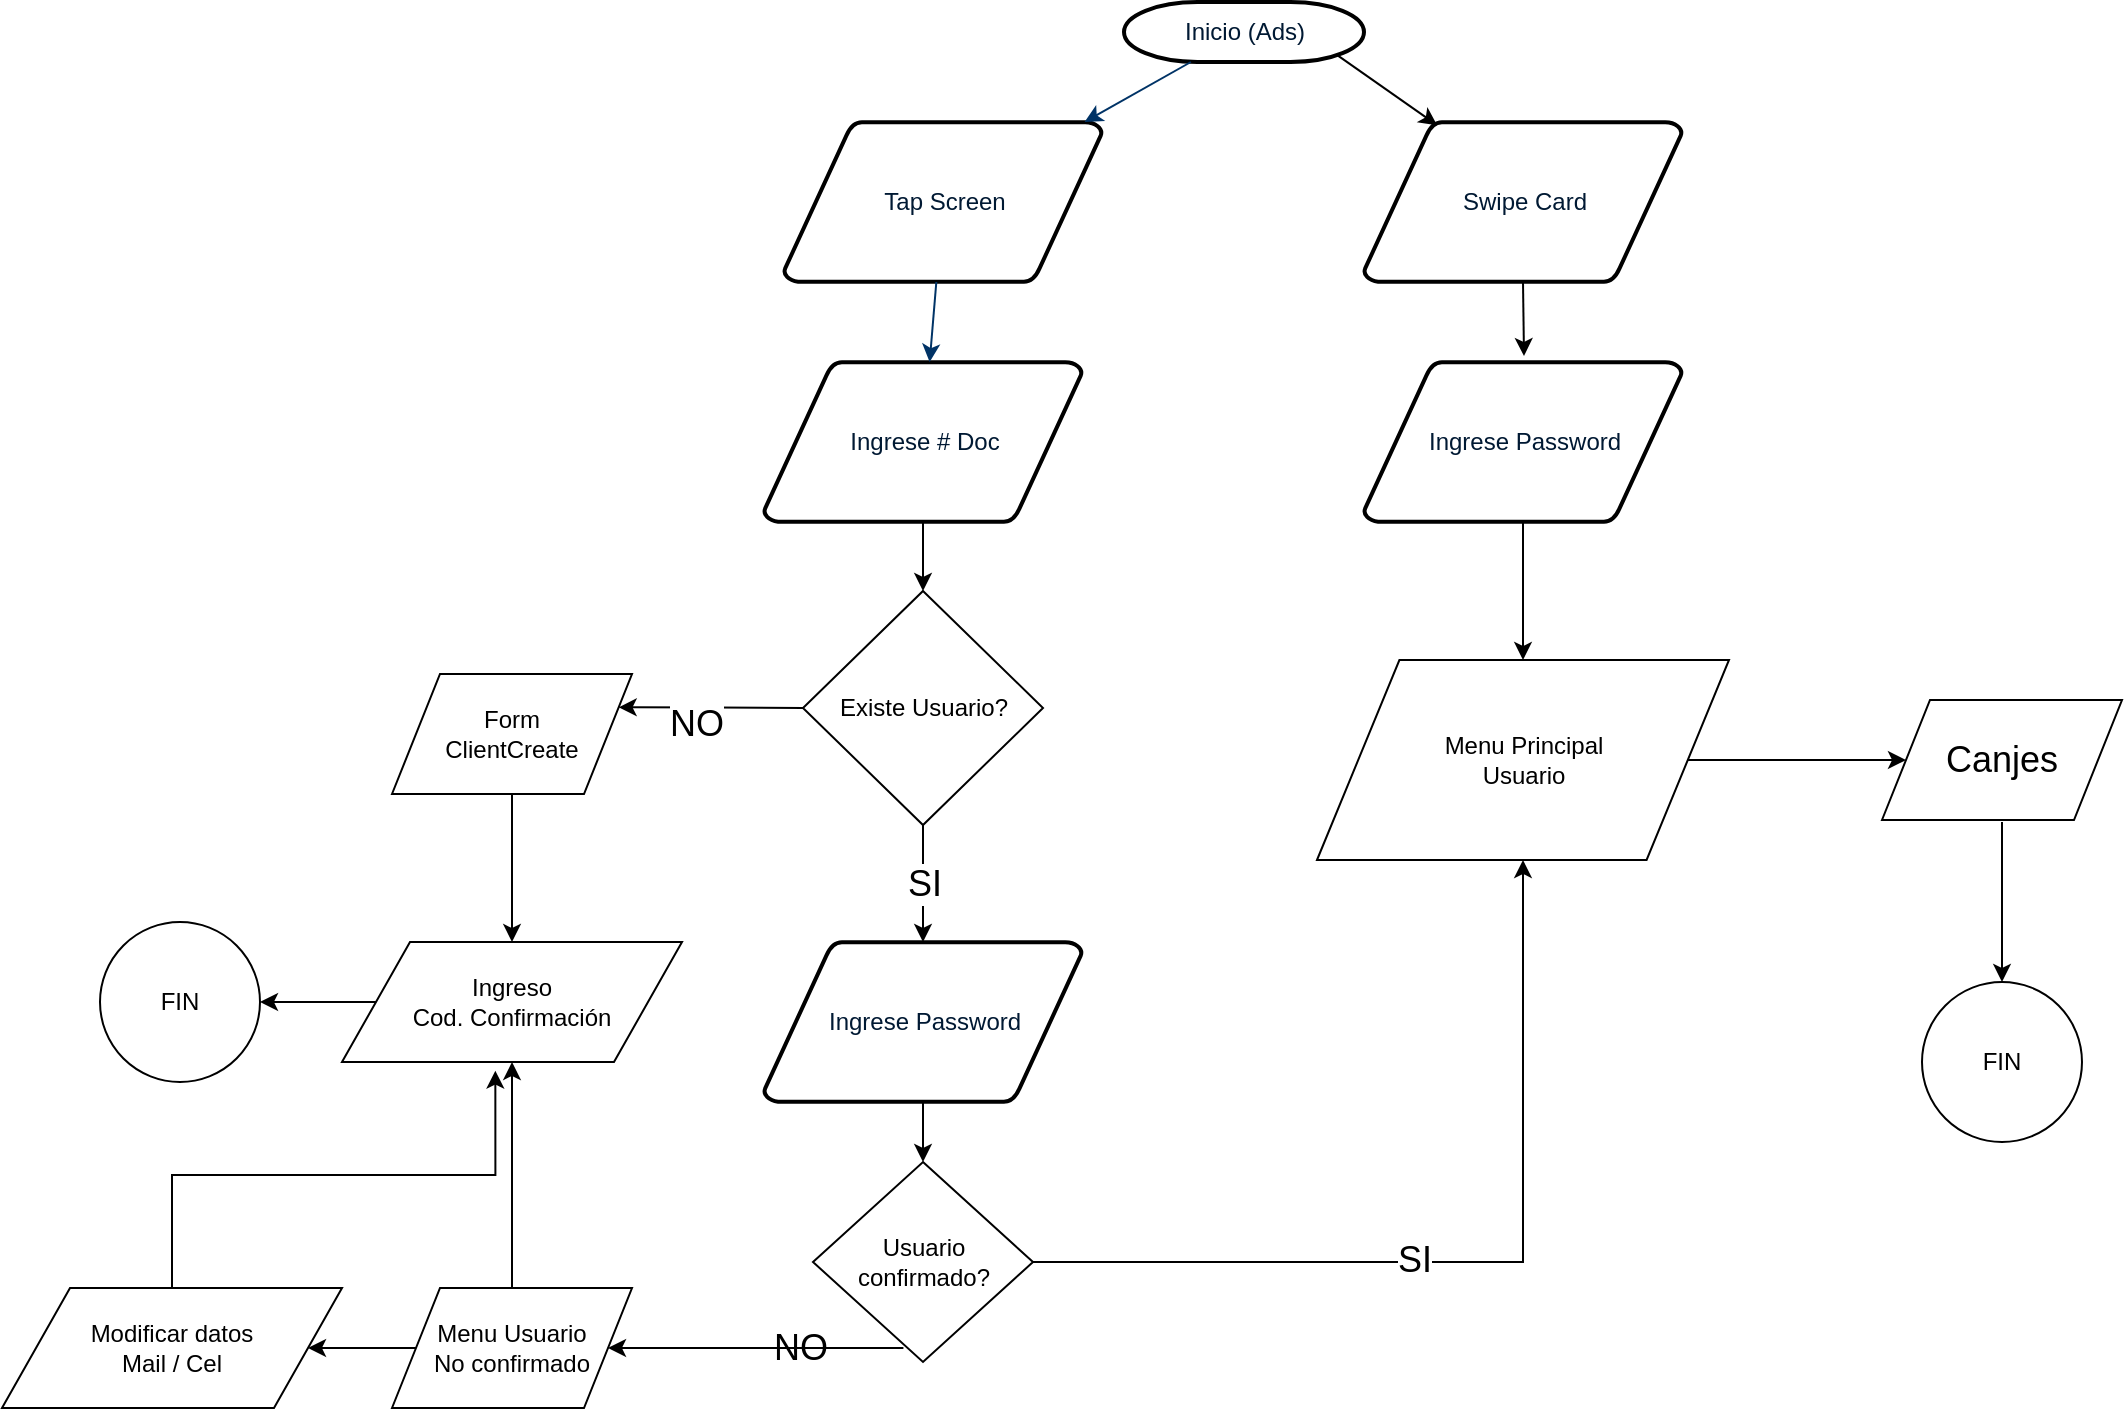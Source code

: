 <mxfile version="11.0.9" type="device"><diagram id="6a731a19-8d31-9384-78a2-239565b7b9f0" name="Page-1"><mxGraphModel dx="2326" dy="603" grid="1" gridSize="10" guides="1" tooltips="1" connect="1" arrows="1" fold="1" page="1" pageScale="1" pageWidth="1169" pageHeight="827" background="#ffffff" math="0" shadow="0"><root><mxCell id="0"/><mxCell id="1" parent="0"/><mxCell id="2" value="Inicio (Ads)" style="shape=mxgraph.flowchart.terminator;fillColor=#FFFFFF;strokeColor=#000000;strokeWidth=2;gradientColor=none;gradientDirection=north;fontColor=#001933;fontStyle=0;html=1;" parent="1" vertex="1"><mxGeometry x="411" y="60" width="120" height="30" as="geometry"/></mxCell><mxCell id="3" value="Tap Screen" style="shape=mxgraph.flowchart.data;fillColor=#FFFFFF;strokeColor=#000000;strokeWidth=2;gradientColor=none;gradientDirection=north;fontColor=#001933;fontStyle=0;html=1;" parent="1" vertex="1"><mxGeometry x="241" y="120" width="159" height="80" as="geometry"/></mxCell><mxCell id="DcBLSTgWrN_Db8Nja27L-63" value="" style="edgeStyle=orthogonalEdgeStyle;rounded=0;orthogonalLoop=1;jettySize=auto;html=1;startArrow=classic;startFill=1;strokeColor=#000000;endArrow=none;endFill=0;" edge="1" parent="1" source="DcBLSTgWrN_Db8Nja27L-62" target="5"><mxGeometry relative="1" as="geometry"/></mxCell><mxCell id="5" value="Ingrese # Doc" style="shape=mxgraph.flowchart.data;fillColor=#FFFFFF;strokeColor=#000000;strokeWidth=2;gradientColor=none;gradientDirection=north;fontColor=#001933;fontStyle=0;html=1;" parent="1" vertex="1"><mxGeometry x="231" y="240" width="159" height="80" as="geometry"/></mxCell><mxCell id="7" style="fontColor=#001933;fontStyle=1;strokeColor=#003366;strokeWidth=1;html=1;" parent="1" source="2" target="3" edge="1"><mxGeometry relative="1" as="geometry"/></mxCell><mxCell id="8" style="fontColor=#001933;fontStyle=1;strokeColor=#003366;strokeWidth=1;html=1;" parent="1" source="3" target="5" edge="1"><mxGeometry relative="1" as="geometry"/></mxCell><mxCell id="DcBLSTgWrN_Db8Nja27L-55" value="Swipe Card" style="shape=mxgraph.flowchart.data;fillColor=#FFFFFF;strokeColor=#000000;strokeWidth=2;gradientColor=none;gradientDirection=north;fontColor=#001933;fontStyle=0;html=1;" vertex="1" parent="1"><mxGeometry x="531" y="120" width="159" height="80" as="geometry"/></mxCell><mxCell id="DcBLSTgWrN_Db8Nja27L-58" value="" style="endArrow=classic;html=1;entryX=0.23;entryY=0.02;entryDx=0;entryDy=0;entryPerimeter=0;exitX=0.89;exitY=0.89;exitDx=0;exitDy=0;exitPerimeter=0;" edge="1" parent="1" source="2" target="DcBLSTgWrN_Db8Nja27L-55"><mxGeometry width="50" height="50" relative="1" as="geometry"><mxPoint x="341" y="140" as="sourcePoint"/><mxPoint x="601" y="110" as="targetPoint"/></mxGeometry></mxCell><mxCell id="DcBLSTgWrN_Db8Nja27L-59" value="Ingrese Password" style="shape=mxgraph.flowchart.data;fillColor=#FFFFFF;strokeColor=#000000;strokeWidth=2;gradientColor=none;gradientDirection=north;fontColor=#001933;fontStyle=0;html=1;" vertex="1" parent="1"><mxGeometry x="531" y="240" width="159" height="80" as="geometry"/></mxCell><mxCell id="DcBLSTgWrN_Db8Nja27L-61" value="" style="endArrow=classic;html=1;strokeColor=#000000;entryX=0.5;entryY=1;entryDx=0;entryDy=0;entryPerimeter=0;exitX=0.5;exitY=1;exitDx=0;exitDy=0;exitPerimeter=0;" edge="1" parent="1" source="DcBLSTgWrN_Db8Nja27L-55"><mxGeometry width="50" height="50" relative="1" as="geometry"><mxPoint x="631" y="200" as="sourcePoint"/><mxPoint x="611" y="237" as="targetPoint"/></mxGeometry></mxCell><mxCell id="DcBLSTgWrN_Db8Nja27L-66" value="SI&lt;br style=&quot;font-size: 18px;&quot;&gt;" style="edgeStyle=orthogonalEdgeStyle;rounded=0;orthogonalLoop=1;jettySize=auto;html=1;startArrow=classic;startFill=1;endArrow=none;endFill=0;strokeColor=#000000;fontSize=18;" edge="1" parent="1" source="DcBLSTgWrN_Db8Nja27L-65" target="DcBLSTgWrN_Db8Nja27L-62"><mxGeometry relative="1" as="geometry"/></mxCell><mxCell id="DcBLSTgWrN_Db8Nja27L-67" value="NO&lt;br style=&quot;font-size: 18px;&quot;&gt;" style="edgeStyle=orthogonalEdgeStyle;rounded=0;orthogonalLoop=1;jettySize=auto;html=1;startArrow=classic;startFill=1;endArrow=none;endFill=0;strokeColor=#000000;exitX=1;exitY=0.25;exitDx=0;exitDy=0;fontSize=18;" edge="1" parent="1" source="DcBLSTgWrN_Db8Nja27L-64" target="DcBLSTgWrN_Db8Nja27L-62"><mxGeometry x="-0.068" y="-4" relative="1" as="geometry"><mxPoint x="-4" y="4" as="offset"/></mxGeometry></mxCell><mxCell id="DcBLSTgWrN_Db8Nja27L-62" value="Existe Usuario?" style="rhombus;whiteSpace=wrap;html=1;" vertex="1" parent="1"><mxGeometry x="250.5" y="354.5" width="120" height="117" as="geometry"/></mxCell><mxCell id="DcBLSTgWrN_Db8Nja27L-78" value="" style="edgeStyle=orthogonalEdgeStyle;rounded=0;orthogonalLoop=1;jettySize=auto;html=1;startArrow=classic;startFill=1;endArrow=none;endFill=0;strokeColor=#000000;exitX=0.5;exitY=0;exitDx=0;exitDy=0;" edge="1" parent="1" source="DcBLSTgWrN_Db8Nja27L-70" target="DcBLSTgWrN_Db8Nja27L-64"><mxGeometry relative="1" as="geometry"><mxPoint x="471" y="551.5" as="sourcePoint"/></mxGeometry></mxCell><mxCell id="DcBLSTgWrN_Db8Nja27L-64" value="Form &lt;br&gt;ClientCreate" style="shape=parallelogram;perimeter=parallelogramPerimeter;whiteSpace=wrap;html=1;" vertex="1" parent="1"><mxGeometry x="45" y="396" width="120" height="60" as="geometry"/></mxCell><mxCell id="DcBLSTgWrN_Db8Nja27L-75" value="" style="edgeStyle=orthogonalEdgeStyle;rounded=0;orthogonalLoop=1;jettySize=auto;html=1;startArrow=classic;startFill=1;endArrow=none;endFill=0;strokeColor=#000000;" edge="1" parent="1" source="DcBLSTgWrN_Db8Nja27L-69" target="DcBLSTgWrN_Db8Nja27L-65"><mxGeometry relative="1" as="geometry"/></mxCell><mxCell id="DcBLSTgWrN_Db8Nja27L-65" value="Ingrese Password" style="shape=mxgraph.flowchart.data;fillColor=#FFFFFF;strokeColor=#000000;strokeWidth=2;gradientColor=none;gradientDirection=north;fontColor=#001933;fontStyle=0;html=1;" vertex="1" parent="1"><mxGeometry x="231" y="530" width="159" height="80" as="geometry"/></mxCell><mxCell id="DcBLSTgWrN_Db8Nja27L-85" value="" style="edgeStyle=orthogonalEdgeStyle;rounded=0;orthogonalLoop=1;jettySize=auto;html=1;startArrow=classic;startFill=1;endArrow=none;endFill=0;strokeColor=#000000;entryX=0.411;entryY=0.93;entryDx=0;entryDy=0;entryPerimeter=0;" edge="1" parent="1" source="DcBLSTgWrN_Db8Nja27L-68" target="DcBLSTgWrN_Db8Nja27L-69"><mxGeometry relative="1" as="geometry"/></mxCell><mxCell id="DcBLSTgWrN_Db8Nja27L-88" style="edgeStyle=orthogonalEdgeStyle;rounded=0;orthogonalLoop=1;jettySize=auto;html=1;exitX=1;exitY=0.5;exitDx=0;exitDy=0;entryX=0;entryY=0.5;entryDx=0;entryDy=0;startArrow=classic;startFill=1;endArrow=none;endFill=0;strokeColor=#000000;" edge="1" parent="1" source="DcBLSTgWrN_Db8Nja27L-71" target="DcBLSTgWrN_Db8Nja27L-68"><mxGeometry relative="1" as="geometry"/></mxCell><mxCell id="DcBLSTgWrN_Db8Nja27L-68" value="Menu Usuario&lt;br&gt;No confirmado" style="shape=parallelogram;perimeter=parallelogramPerimeter;whiteSpace=wrap;html=1;" vertex="1" parent="1"><mxGeometry x="45" y="703" width="120" height="60" as="geometry"/></mxCell><mxCell id="DcBLSTgWrN_Db8Nja27L-93" value="" style="edgeStyle=orthogonalEdgeStyle;rounded=0;orthogonalLoop=1;jettySize=auto;html=1;startArrow=classic;startFill=1;endArrow=none;endFill=0;strokeColor=#000000;exitX=0.5;exitY=1;exitDx=0;exitDy=0;" edge="1" parent="1" source="DcBLSTgWrN_Db8Nja27L-74" target="DcBLSTgWrN_Db8Nja27L-69"><mxGeometry relative="1" as="geometry"><mxPoint x="445.5" y="690" as="sourcePoint"/><Array as="points"><mxPoint x="610" y="690"/></Array></mxGeometry></mxCell><mxCell id="DcBLSTgWrN_Db8Nja27L-95" value="SI" style="text;html=1;resizable=0;points=[];align=center;verticalAlign=middle;labelBackgroundColor=#ffffff;fontSize=18;" vertex="1" connectable="0" parent="DcBLSTgWrN_Db8Nja27L-93"><mxGeometry x="-0.103" y="-55" relative="1" as="geometry"><mxPoint as="offset"/></mxGeometry></mxCell><mxCell id="DcBLSTgWrN_Db8Nja27L-69" value="Usuario confirmado?&lt;br&gt;" style="rhombus;whiteSpace=wrap;html=1;" vertex="1" parent="1"><mxGeometry x="255.5" y="640" width="110" height="100" as="geometry"/></mxCell><mxCell id="DcBLSTgWrN_Db8Nja27L-76" value="" style="edgeStyle=orthogonalEdgeStyle;rounded=0;orthogonalLoop=1;jettySize=auto;html=1;startArrow=classic;startFill=1;endArrow=none;endFill=0;strokeColor=#000000;" edge="1" parent="1" source="DcBLSTgWrN_Db8Nja27L-70" target="DcBLSTgWrN_Db8Nja27L-68"><mxGeometry relative="1" as="geometry"/></mxCell><mxCell id="DcBLSTgWrN_Db8Nja27L-82" value="" style="edgeStyle=orthogonalEdgeStyle;rounded=0;orthogonalLoop=1;jettySize=auto;html=1;startArrow=classic;startFill=1;endArrow=none;endFill=0;strokeColor=#000000;" edge="1" parent="1" source="DcBLSTgWrN_Db8Nja27L-81" target="DcBLSTgWrN_Db8Nja27L-70"><mxGeometry relative="1" as="geometry"/></mxCell><mxCell id="DcBLSTgWrN_Db8Nja27L-70" value="Ingreso&lt;br&gt;Cod. Confirmación" style="shape=parallelogram;perimeter=parallelogramPerimeter;whiteSpace=wrap;html=1;" vertex="1" parent="1"><mxGeometry x="20" y="530" width="170" height="60" as="geometry"/></mxCell><mxCell id="DcBLSTgWrN_Db8Nja27L-90" value="" style="edgeStyle=orthogonalEdgeStyle;rounded=0;orthogonalLoop=1;jettySize=auto;html=1;startArrow=classic;startFill=1;endArrow=none;endFill=0;strokeColor=#000000;exitX=0.451;exitY=1.072;exitDx=0;exitDy=0;exitPerimeter=0;" edge="1" parent="1" source="DcBLSTgWrN_Db8Nja27L-70" target="DcBLSTgWrN_Db8Nja27L-71"><mxGeometry relative="1" as="geometry"><mxPoint x="-65" y="620" as="sourcePoint"/></mxGeometry></mxCell><mxCell id="DcBLSTgWrN_Db8Nja27L-71" value="Modificar datos&lt;br&gt;Mail / Cel" style="shape=parallelogram;perimeter=parallelogramPerimeter;whiteSpace=wrap;html=1;" vertex="1" parent="1"><mxGeometry x="-150" y="703" width="170" height="60" as="geometry"/></mxCell><mxCell id="DcBLSTgWrN_Db8Nja27L-91" value="" style="edgeStyle=orthogonalEdgeStyle;rounded=0;orthogonalLoop=1;jettySize=auto;html=1;startArrow=classic;startFill=1;endArrow=none;endFill=0;strokeColor=#000000;" edge="1" parent="1" source="DcBLSTgWrN_Db8Nja27L-74" target="DcBLSTgWrN_Db8Nja27L-59"><mxGeometry relative="1" as="geometry"/></mxCell><mxCell id="DcBLSTgWrN_Db8Nja27L-97" value="" style="edgeStyle=orthogonalEdgeStyle;rounded=0;orthogonalLoop=1;jettySize=auto;html=1;startArrow=classic;startFill=1;endArrow=none;endFill=0;strokeColor=#000000;fontSize=18;" edge="1" parent="1" source="DcBLSTgWrN_Db8Nja27L-96" target="DcBLSTgWrN_Db8Nja27L-74"><mxGeometry relative="1" as="geometry"/></mxCell><mxCell id="DcBLSTgWrN_Db8Nja27L-74" value="Menu Principal&lt;br&gt;Usuario" style="shape=parallelogram;perimeter=parallelogramPerimeter;whiteSpace=wrap;html=1;" vertex="1" parent="1"><mxGeometry x="507.5" y="389" width="206" height="100" as="geometry"/></mxCell><mxCell id="DcBLSTgWrN_Db8Nja27L-81" value="FIN&lt;br&gt;" style="ellipse;whiteSpace=wrap;html=1;aspect=fixed;" vertex="1" parent="1"><mxGeometry x="-101" y="520" width="80" height="80" as="geometry"/></mxCell><mxCell id="DcBLSTgWrN_Db8Nja27L-83" value="NO&lt;br style=&quot;font-size: 18px;&quot;&gt;" style="text;html=1;resizable=0;points=[];autosize=1;align=left;verticalAlign=top;spacingTop=-4;fontSize=18;" vertex="1" parent="1"><mxGeometry x="234" y="720" width="30" height="20" as="geometry"/></mxCell><mxCell id="DcBLSTgWrN_Db8Nja27L-96" value="Canjes" style="shape=parallelogram;perimeter=parallelogramPerimeter;whiteSpace=wrap;html=1;fontSize=18;" vertex="1" parent="1"><mxGeometry x="790" y="409" width="120" height="60" as="geometry"/></mxCell><mxCell id="DcBLSTgWrN_Db8Nja27L-100" value="" style="edgeStyle=orthogonalEdgeStyle;rounded=0;orthogonalLoop=1;jettySize=auto;html=1;startArrow=classic;startFill=1;endArrow=none;endFill=0;strokeColor=#000000;fontSize=18;" edge="1" parent="1" source="DcBLSTgWrN_Db8Nja27L-98"><mxGeometry relative="1" as="geometry"><mxPoint x="850" y="470" as="targetPoint"/></mxGeometry></mxCell><mxCell id="DcBLSTgWrN_Db8Nja27L-98" value="FIN&lt;br&gt;" style="ellipse;whiteSpace=wrap;html=1;aspect=fixed;" vertex="1" parent="1"><mxGeometry x="810" y="550" width="80" height="80" as="geometry"/></mxCell></root></mxGraphModel></diagram></mxfile>